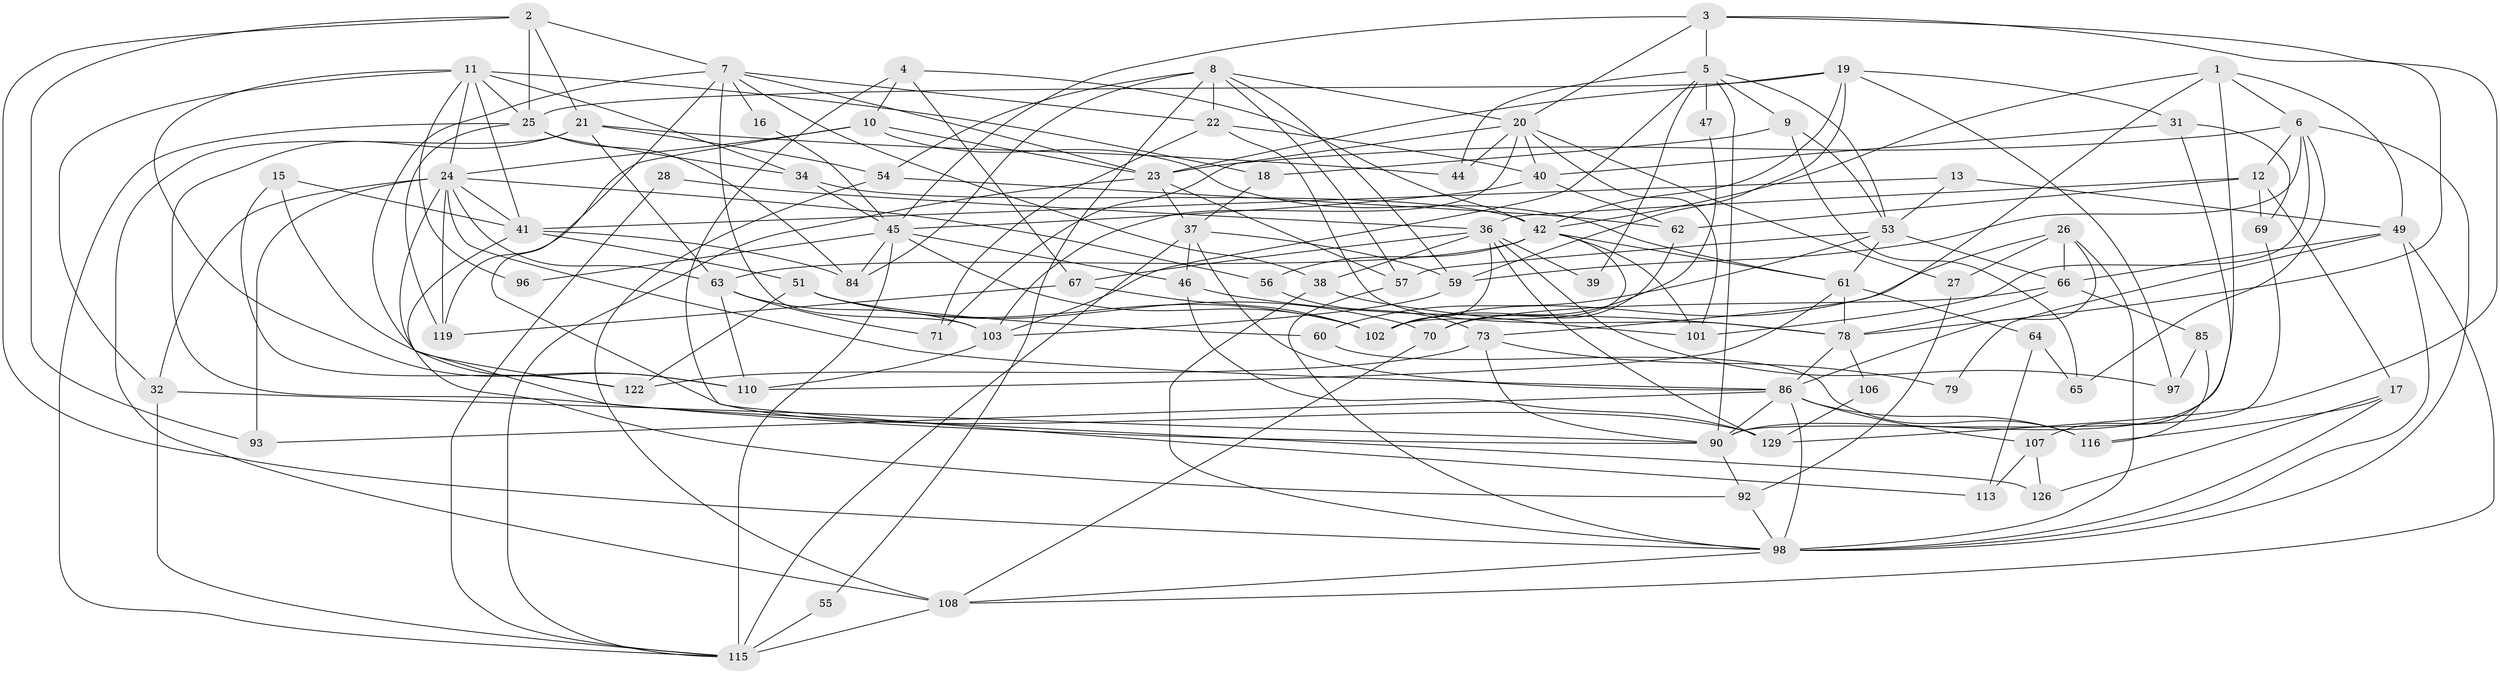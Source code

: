 // Generated by graph-tools (version 1.1) at 2025/52/02/27/25 19:52:09]
// undirected, 86 vertices, 211 edges
graph export_dot {
graph [start="1"]
  node [color=gray90,style=filled];
  1 [super="+127"];
  2;
  3 [super="+89"];
  4 [super="+74"];
  5 [super="+30"];
  6 [super="+14"];
  7 [super="+33"];
  8 [super="+50"];
  9;
  10 [super="+82"];
  11 [super="+35"];
  12 [super="+131"];
  13;
  15;
  16;
  17 [super="+95"];
  18;
  19 [super="+118"];
  20 [super="+68"];
  21 [super="+29"];
  22 [super="+52"];
  23 [super="+80"];
  24 [super="+105"];
  25 [super="+88"];
  26 [super="+109"];
  27;
  28;
  31 [super="+77"];
  32 [super="+75"];
  34 [super="+91"];
  36 [super="+58"];
  37 [super="+43"];
  38;
  39;
  40 [super="+100"];
  41 [super="+48"];
  42 [super="+124"];
  44;
  45 [super="+117"];
  46 [super="+76"];
  47;
  49;
  51;
  53 [super="+111"];
  54 [super="+99"];
  55;
  56 [super="+94"];
  57;
  59 [super="+123"];
  60;
  61 [super="+72"];
  62;
  63;
  64;
  65;
  66 [super="+83"];
  67;
  69;
  70 [super="+130"];
  71;
  73 [super="+81"];
  78 [super="+87"];
  79;
  84;
  85;
  86 [super="+121"];
  90 [super="+114"];
  92 [super="+125"];
  93;
  96;
  97;
  98 [super="+128"];
  101;
  102;
  103 [super="+104"];
  106;
  107;
  108 [super="+112"];
  110;
  113;
  115 [super="+120"];
  116 [super="+132"];
  119;
  122;
  126;
  129;
  1 -- 90 [weight=2];
  1 -- 49;
  1 -- 6;
  1 -- 42;
  1 -- 73;
  2 -- 93;
  2 -- 21;
  2 -- 25;
  2 -- 7;
  2 -- 98;
  3 -- 5;
  3 -- 129;
  3 -- 20;
  3 -- 45;
  3 -- 78;
  4 -- 10;
  4 -- 113;
  4 -- 67;
  4 -- 42;
  5 -- 44;
  5 -- 90;
  5 -- 103;
  5 -- 53;
  5 -- 39;
  5 -- 9;
  5 -- 47;
  6 -- 98;
  6 -- 12;
  6 -- 65;
  6 -- 23;
  6 -- 101;
  6 -- 59;
  7 -- 103;
  7 -- 23;
  7 -- 16;
  7 -- 22;
  7 -- 38;
  7 -- 129;
  7 -- 122;
  8 -- 57;
  8 -- 55;
  8 -- 84;
  8 -- 20;
  8 -- 22;
  8 -- 54;
  8 -- 59;
  9 -- 18;
  9 -- 53;
  9 -- 65;
  10 -- 24;
  10 -- 119;
  10 -- 61;
  10 -- 23;
  11 -- 25;
  11 -- 34;
  11 -- 96;
  11 -- 18;
  11 -- 24;
  11 -- 41;
  11 -- 110;
  11 -- 32;
  12 -- 62;
  12 -- 69;
  12 -- 36;
  12 -- 17;
  13 -- 41;
  13 -- 49;
  13 -- 53;
  15 -- 110;
  15 -- 41;
  15 -- 122;
  16 -- 45;
  17 -- 126;
  17 -- 116;
  17 -- 98;
  18 -- 37;
  19 -- 25;
  19 -- 97;
  19 -- 23;
  19 -- 42;
  19 -- 59;
  19 -- 31;
  20 -- 101;
  20 -- 40;
  20 -- 71;
  20 -- 103;
  20 -- 27;
  20 -- 44;
  21 -- 108;
  21 -- 54;
  21 -- 90;
  21 -- 44;
  21 -- 63;
  22 -- 71;
  22 -- 78;
  22 -- 40;
  23 -- 57;
  23 -- 37 [weight=2];
  23 -- 115;
  24 -- 41;
  24 -- 119;
  24 -- 126;
  24 -- 56;
  24 -- 32;
  24 -- 86;
  24 -- 93;
  24 -- 63;
  25 -- 119;
  25 -- 34;
  25 -- 84;
  25 -- 115;
  26 -- 102;
  26 -- 86;
  26 -- 27;
  26 -- 66;
  26 -- 98;
  27 -- 92;
  28 -- 115;
  28 -- 36;
  31 -- 69;
  31 -- 107 [weight=2];
  31 -- 40;
  32 -- 115;
  32 -- 90;
  34 -- 42;
  34 -- 45;
  36 -- 102;
  36 -- 129;
  36 -- 38;
  36 -- 97;
  36 -- 67;
  36 -- 39;
  37 -- 115;
  37 -- 86;
  37 -- 59;
  37 -- 46;
  38 -- 98;
  38 -- 101;
  40 -- 62;
  40 -- 45;
  41 -- 51;
  41 -- 84;
  41 -- 92;
  42 -- 101;
  42 -- 102;
  42 -- 56 [weight=2];
  42 -- 61;
  42 -- 63;
  45 -- 46;
  45 -- 102;
  45 -- 96;
  45 -- 115;
  45 -- 84;
  46 -- 129;
  46 -- 78;
  47 -- 102;
  49 -- 66;
  49 -- 79;
  49 -- 108;
  49 -- 98;
  51 -- 70;
  51 -- 122;
  51 -- 60;
  51 -- 102;
  53 -- 57;
  53 -- 61;
  53 -- 60;
  53 -- 66;
  54 -- 62;
  54 -- 108;
  55 -- 115 [weight=2];
  56 -- 73;
  57 -- 98;
  59 -- 103;
  60 -- 116;
  61 -- 110;
  61 -- 64;
  61 -- 78;
  62 -- 70;
  63 -- 71;
  63 -- 110;
  63 -- 103;
  64 -- 65;
  64 -- 113;
  66 -- 85;
  66 -- 78;
  66 -- 70;
  67 -- 102;
  67 -- 119;
  69 -- 90;
  70 -- 108;
  73 -- 122;
  73 -- 90;
  73 -- 79;
  78 -- 106;
  78 -- 86;
  85 -- 97;
  85 -- 116;
  86 -- 116;
  86 -- 107;
  86 -- 93;
  86 -- 90;
  86 -- 98;
  90 -- 92;
  92 -- 98;
  98 -- 108;
  103 -- 110;
  106 -- 129;
  107 -- 113;
  107 -- 126;
  108 -- 115;
}
